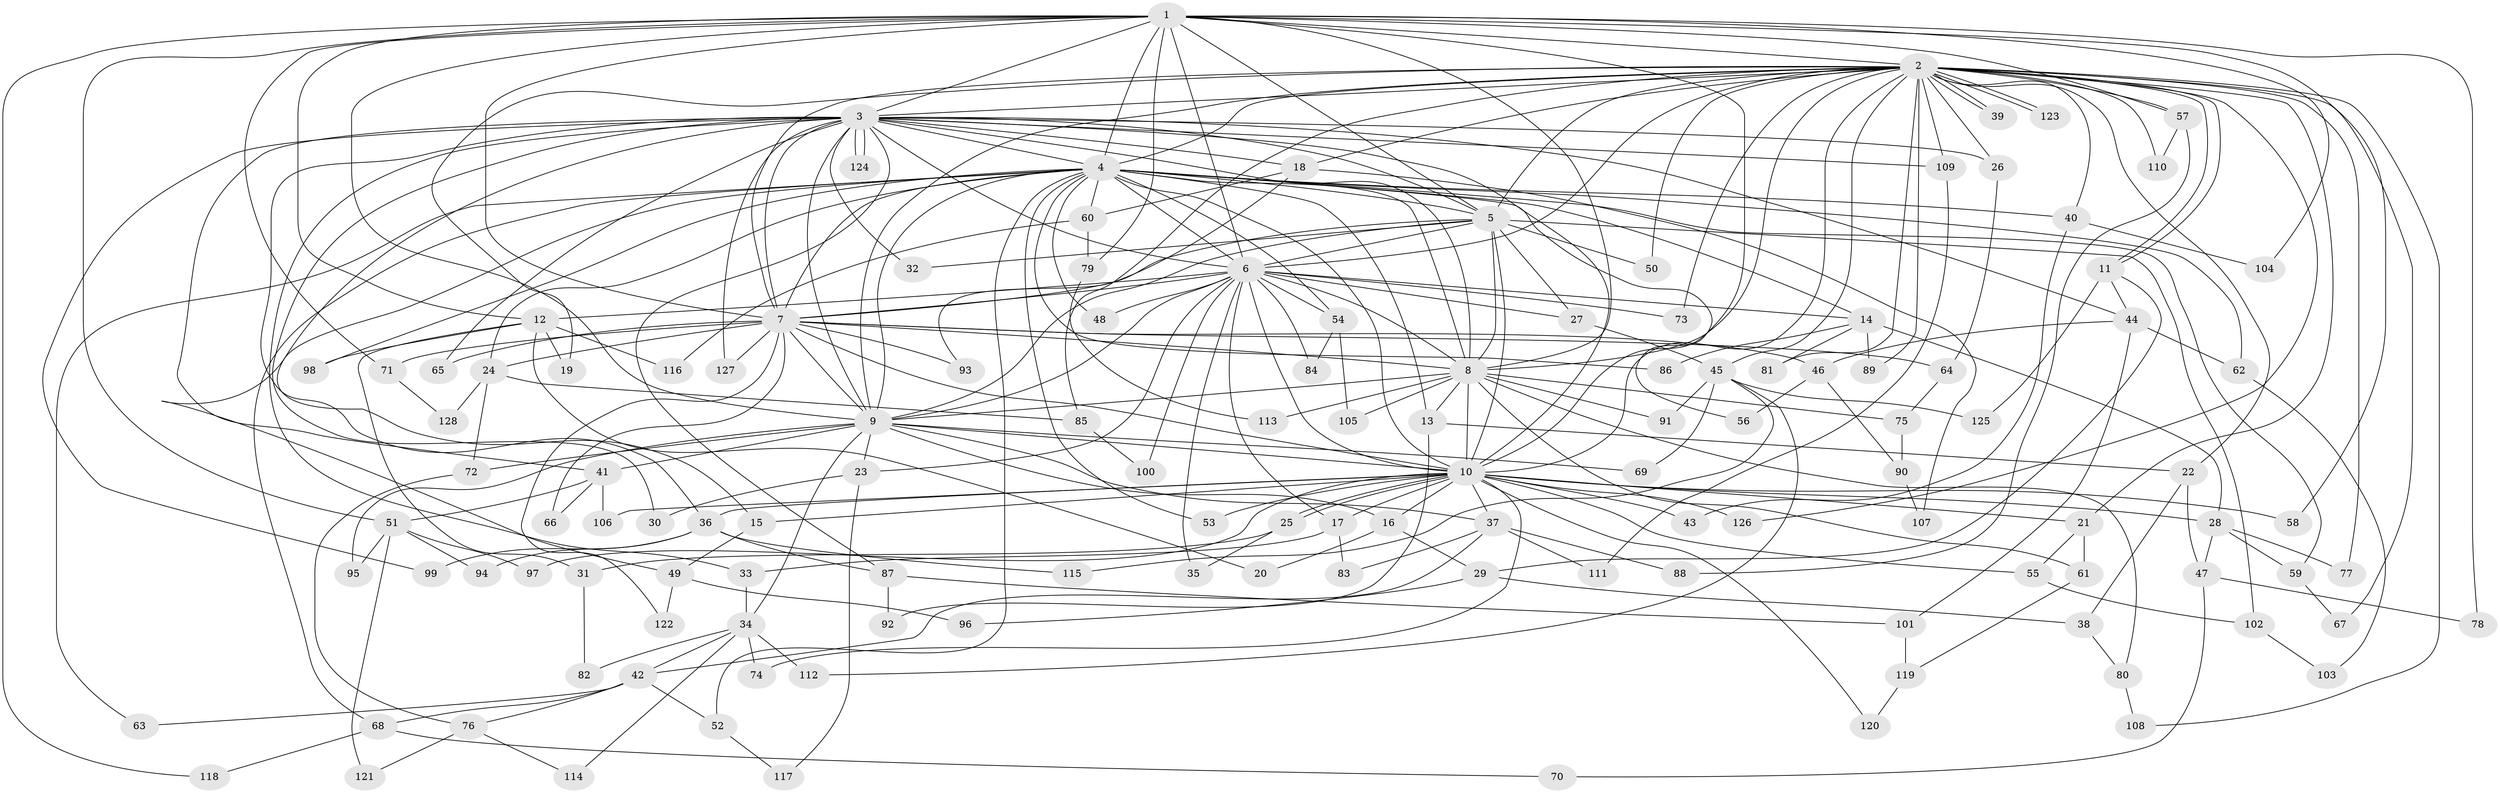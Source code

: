 // coarse degree distribution, {15: 0.011111111111111112, 16: 0.03333333333333333, 25: 0.011111111111111112, 4: 0.18888888888888888, 3: 0.24444444444444444, 2: 0.2777777777777778, 20: 0.011111111111111112, 5: 0.08888888888888889, 18: 0.011111111111111112, 28: 0.011111111111111112, 1: 0.03333333333333333, 22: 0.011111111111111112, 6: 0.03333333333333333, 7: 0.03333333333333333}
// Generated by graph-tools (version 1.1) at 2025/36/03/04/25 23:36:26]
// undirected, 128 vertices, 281 edges
graph export_dot {
  node [color=gray90,style=filled];
  1;
  2;
  3;
  4;
  5;
  6;
  7;
  8;
  9;
  10;
  11;
  12;
  13;
  14;
  15;
  16;
  17;
  18;
  19;
  20;
  21;
  22;
  23;
  24;
  25;
  26;
  27;
  28;
  29;
  30;
  31;
  32;
  33;
  34;
  35;
  36;
  37;
  38;
  39;
  40;
  41;
  42;
  43;
  44;
  45;
  46;
  47;
  48;
  49;
  50;
  51;
  52;
  53;
  54;
  55;
  56;
  57;
  58;
  59;
  60;
  61;
  62;
  63;
  64;
  65;
  66;
  67;
  68;
  69;
  70;
  71;
  72;
  73;
  74;
  75;
  76;
  77;
  78;
  79;
  80;
  81;
  82;
  83;
  84;
  85;
  86;
  87;
  88;
  89;
  90;
  91;
  92;
  93;
  94;
  95;
  96;
  97;
  98;
  99;
  100;
  101;
  102;
  103;
  104;
  105;
  106;
  107;
  108;
  109;
  110;
  111;
  112;
  113;
  114;
  115;
  116;
  117;
  118;
  119;
  120;
  121;
  122;
  123;
  124;
  125;
  126;
  127;
  128;
  1 -- 2;
  1 -- 3;
  1 -- 4;
  1 -- 5;
  1 -- 6;
  1 -- 7;
  1 -- 8;
  1 -- 9;
  1 -- 10;
  1 -- 12;
  1 -- 51;
  1 -- 57;
  1 -- 58;
  1 -- 71;
  1 -- 78;
  1 -- 79;
  1 -- 104;
  1 -- 118;
  2 -- 3;
  2 -- 4;
  2 -- 5;
  2 -- 6;
  2 -- 7;
  2 -- 8;
  2 -- 9;
  2 -- 10;
  2 -- 11;
  2 -- 11;
  2 -- 18;
  2 -- 19;
  2 -- 21;
  2 -- 22;
  2 -- 26;
  2 -- 39;
  2 -- 39;
  2 -- 40;
  2 -- 45;
  2 -- 50;
  2 -- 57;
  2 -- 67;
  2 -- 73;
  2 -- 77;
  2 -- 81;
  2 -- 85;
  2 -- 89;
  2 -- 108;
  2 -- 109;
  2 -- 110;
  2 -- 123;
  2 -- 123;
  2 -- 126;
  3 -- 4;
  3 -- 5;
  3 -- 6;
  3 -- 7;
  3 -- 8;
  3 -- 9;
  3 -- 10;
  3 -- 15;
  3 -- 18;
  3 -- 26;
  3 -- 30;
  3 -- 32;
  3 -- 33;
  3 -- 36;
  3 -- 41;
  3 -- 44;
  3 -- 65;
  3 -- 87;
  3 -- 99;
  3 -- 109;
  3 -- 124;
  3 -- 124;
  3 -- 127;
  4 -- 5;
  4 -- 6;
  4 -- 7;
  4 -- 8;
  4 -- 9;
  4 -- 10;
  4 -- 13;
  4 -- 14;
  4 -- 24;
  4 -- 40;
  4 -- 48;
  4 -- 49;
  4 -- 52;
  4 -- 53;
  4 -- 54;
  4 -- 56;
  4 -- 59;
  4 -- 60;
  4 -- 62;
  4 -- 63;
  4 -- 68;
  4 -- 86;
  4 -- 98;
  5 -- 6;
  5 -- 7;
  5 -- 8;
  5 -- 9;
  5 -- 10;
  5 -- 27;
  5 -- 32;
  5 -- 50;
  5 -- 102;
  6 -- 7;
  6 -- 8;
  6 -- 9;
  6 -- 10;
  6 -- 12;
  6 -- 14;
  6 -- 17;
  6 -- 23;
  6 -- 27;
  6 -- 35;
  6 -- 48;
  6 -- 54;
  6 -- 73;
  6 -- 84;
  6 -- 100;
  7 -- 8;
  7 -- 9;
  7 -- 10;
  7 -- 24;
  7 -- 46;
  7 -- 64;
  7 -- 65;
  7 -- 66;
  7 -- 71;
  7 -- 93;
  7 -- 122;
  7 -- 127;
  8 -- 9;
  8 -- 10;
  8 -- 13;
  8 -- 61;
  8 -- 75;
  8 -- 80;
  8 -- 91;
  8 -- 105;
  8 -- 113;
  9 -- 10;
  9 -- 16;
  9 -- 23;
  9 -- 34;
  9 -- 37;
  9 -- 41;
  9 -- 69;
  9 -- 72;
  9 -- 95;
  10 -- 15;
  10 -- 16;
  10 -- 17;
  10 -- 21;
  10 -- 25;
  10 -- 25;
  10 -- 28;
  10 -- 36;
  10 -- 37;
  10 -- 43;
  10 -- 53;
  10 -- 55;
  10 -- 58;
  10 -- 74;
  10 -- 97;
  10 -- 106;
  10 -- 120;
  10 -- 126;
  11 -- 29;
  11 -- 44;
  11 -- 125;
  12 -- 19;
  12 -- 20;
  12 -- 31;
  12 -- 98;
  12 -- 116;
  13 -- 22;
  13 -- 92;
  14 -- 28;
  14 -- 81;
  14 -- 86;
  14 -- 89;
  15 -- 49;
  16 -- 20;
  16 -- 29;
  17 -- 33;
  17 -- 83;
  18 -- 60;
  18 -- 93;
  18 -- 107;
  21 -- 55;
  21 -- 61;
  22 -- 38;
  22 -- 47;
  23 -- 30;
  23 -- 117;
  24 -- 72;
  24 -- 85;
  24 -- 128;
  25 -- 31;
  25 -- 35;
  26 -- 64;
  27 -- 45;
  28 -- 47;
  28 -- 59;
  28 -- 77;
  29 -- 38;
  29 -- 96;
  31 -- 82;
  33 -- 34;
  34 -- 42;
  34 -- 74;
  34 -- 82;
  34 -- 112;
  34 -- 114;
  36 -- 87;
  36 -- 94;
  36 -- 99;
  36 -- 115;
  37 -- 42;
  37 -- 83;
  37 -- 88;
  37 -- 111;
  38 -- 80;
  40 -- 43;
  40 -- 104;
  41 -- 51;
  41 -- 66;
  41 -- 106;
  42 -- 52;
  42 -- 63;
  42 -- 68;
  42 -- 76;
  44 -- 46;
  44 -- 62;
  44 -- 101;
  45 -- 69;
  45 -- 91;
  45 -- 112;
  45 -- 115;
  45 -- 125;
  46 -- 56;
  46 -- 90;
  47 -- 70;
  47 -- 78;
  49 -- 96;
  49 -- 122;
  51 -- 94;
  51 -- 95;
  51 -- 97;
  51 -- 121;
  52 -- 117;
  54 -- 84;
  54 -- 105;
  55 -- 102;
  57 -- 88;
  57 -- 110;
  59 -- 67;
  60 -- 79;
  60 -- 116;
  61 -- 119;
  62 -- 103;
  64 -- 75;
  68 -- 70;
  68 -- 118;
  71 -- 128;
  72 -- 76;
  75 -- 90;
  76 -- 114;
  76 -- 121;
  79 -- 113;
  80 -- 108;
  85 -- 100;
  87 -- 92;
  87 -- 101;
  90 -- 107;
  101 -- 119;
  102 -- 103;
  109 -- 111;
  119 -- 120;
}
